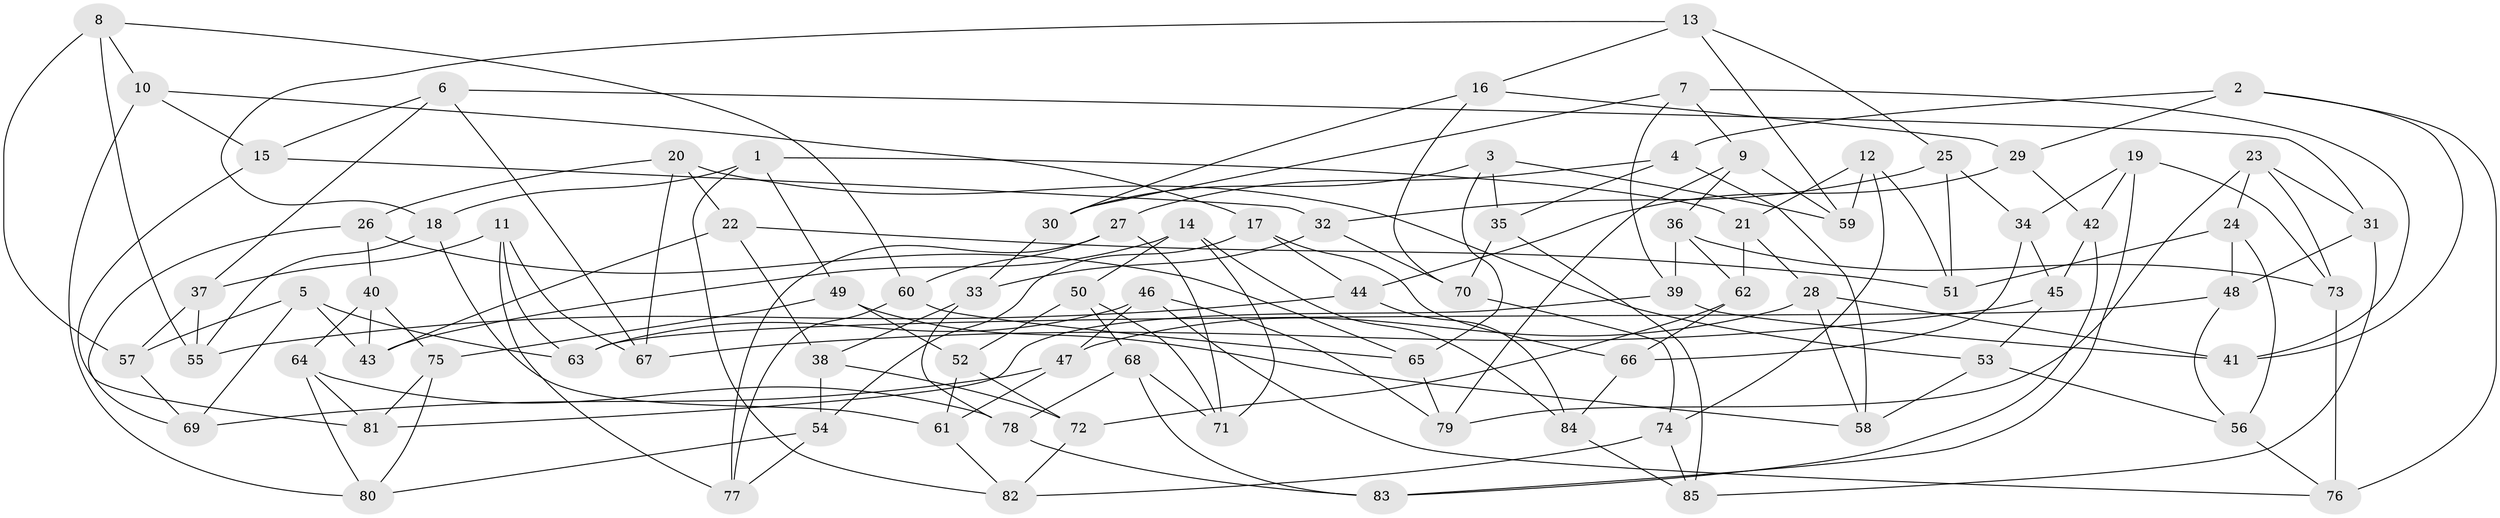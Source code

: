 // Generated by graph-tools (version 1.1) at 2025/11/02/27/25 16:11:45]
// undirected, 85 vertices, 170 edges
graph export_dot {
graph [start="1"]
  node [color=gray90,style=filled];
  1;
  2;
  3;
  4;
  5;
  6;
  7;
  8;
  9;
  10;
  11;
  12;
  13;
  14;
  15;
  16;
  17;
  18;
  19;
  20;
  21;
  22;
  23;
  24;
  25;
  26;
  27;
  28;
  29;
  30;
  31;
  32;
  33;
  34;
  35;
  36;
  37;
  38;
  39;
  40;
  41;
  42;
  43;
  44;
  45;
  46;
  47;
  48;
  49;
  50;
  51;
  52;
  53;
  54;
  55;
  56;
  57;
  58;
  59;
  60;
  61;
  62;
  63;
  64;
  65;
  66;
  67;
  68;
  69;
  70;
  71;
  72;
  73;
  74;
  75;
  76;
  77;
  78;
  79;
  80;
  81;
  82;
  83;
  84;
  85;
  1 -- 49;
  1 -- 18;
  1 -- 21;
  1 -- 82;
  2 -- 4;
  2 -- 29;
  2 -- 76;
  2 -- 41;
  3 -- 59;
  3 -- 65;
  3 -- 30;
  3 -- 35;
  4 -- 35;
  4 -- 58;
  4 -- 27;
  5 -- 69;
  5 -- 57;
  5 -- 63;
  5 -- 43;
  6 -- 37;
  6 -- 15;
  6 -- 67;
  6 -- 31;
  7 -- 9;
  7 -- 39;
  7 -- 41;
  7 -- 30;
  8 -- 55;
  8 -- 57;
  8 -- 10;
  8 -- 60;
  9 -- 79;
  9 -- 36;
  9 -- 59;
  10 -- 15;
  10 -- 17;
  10 -- 80;
  11 -- 77;
  11 -- 67;
  11 -- 37;
  11 -- 63;
  12 -- 74;
  12 -- 51;
  12 -- 21;
  12 -- 59;
  13 -- 16;
  13 -- 25;
  13 -- 18;
  13 -- 59;
  14 -- 50;
  14 -- 43;
  14 -- 71;
  14 -- 84;
  15 -- 32;
  15 -- 81;
  16 -- 29;
  16 -- 30;
  16 -- 70;
  17 -- 54;
  17 -- 44;
  17 -- 66;
  18 -- 61;
  18 -- 55;
  19 -- 34;
  19 -- 73;
  19 -- 83;
  19 -- 42;
  20 -- 26;
  20 -- 67;
  20 -- 22;
  20 -- 53;
  21 -- 28;
  21 -- 62;
  22 -- 38;
  22 -- 43;
  22 -- 51;
  23 -- 24;
  23 -- 31;
  23 -- 73;
  23 -- 79;
  24 -- 51;
  24 -- 56;
  24 -- 48;
  25 -- 34;
  25 -- 51;
  25 -- 32;
  26 -- 40;
  26 -- 65;
  26 -- 69;
  27 -- 60;
  27 -- 77;
  27 -- 71;
  28 -- 41;
  28 -- 58;
  28 -- 47;
  29 -- 44;
  29 -- 42;
  30 -- 33;
  31 -- 48;
  31 -- 85;
  32 -- 70;
  32 -- 33;
  33 -- 38;
  33 -- 78;
  34 -- 66;
  34 -- 45;
  35 -- 85;
  35 -- 70;
  36 -- 62;
  36 -- 39;
  36 -- 73;
  37 -- 57;
  37 -- 55;
  38 -- 54;
  38 -- 72;
  39 -- 41;
  39 -- 81;
  40 -- 64;
  40 -- 75;
  40 -- 43;
  42 -- 83;
  42 -- 45;
  44 -- 84;
  44 -- 55;
  45 -- 67;
  45 -- 53;
  46 -- 63;
  46 -- 76;
  46 -- 79;
  46 -- 47;
  47 -- 69;
  47 -- 61;
  48 -- 63;
  48 -- 56;
  49 -- 75;
  49 -- 52;
  49 -- 58;
  50 -- 68;
  50 -- 71;
  50 -- 52;
  52 -- 61;
  52 -- 72;
  53 -- 58;
  53 -- 56;
  54 -- 80;
  54 -- 77;
  56 -- 76;
  57 -- 69;
  60 -- 77;
  60 -- 65;
  61 -- 82;
  62 -- 72;
  62 -- 66;
  64 -- 81;
  64 -- 80;
  64 -- 78;
  65 -- 79;
  66 -- 84;
  68 -- 71;
  68 -- 83;
  68 -- 78;
  70 -- 74;
  72 -- 82;
  73 -- 76;
  74 -- 85;
  74 -- 82;
  75 -- 81;
  75 -- 80;
  78 -- 83;
  84 -- 85;
}
